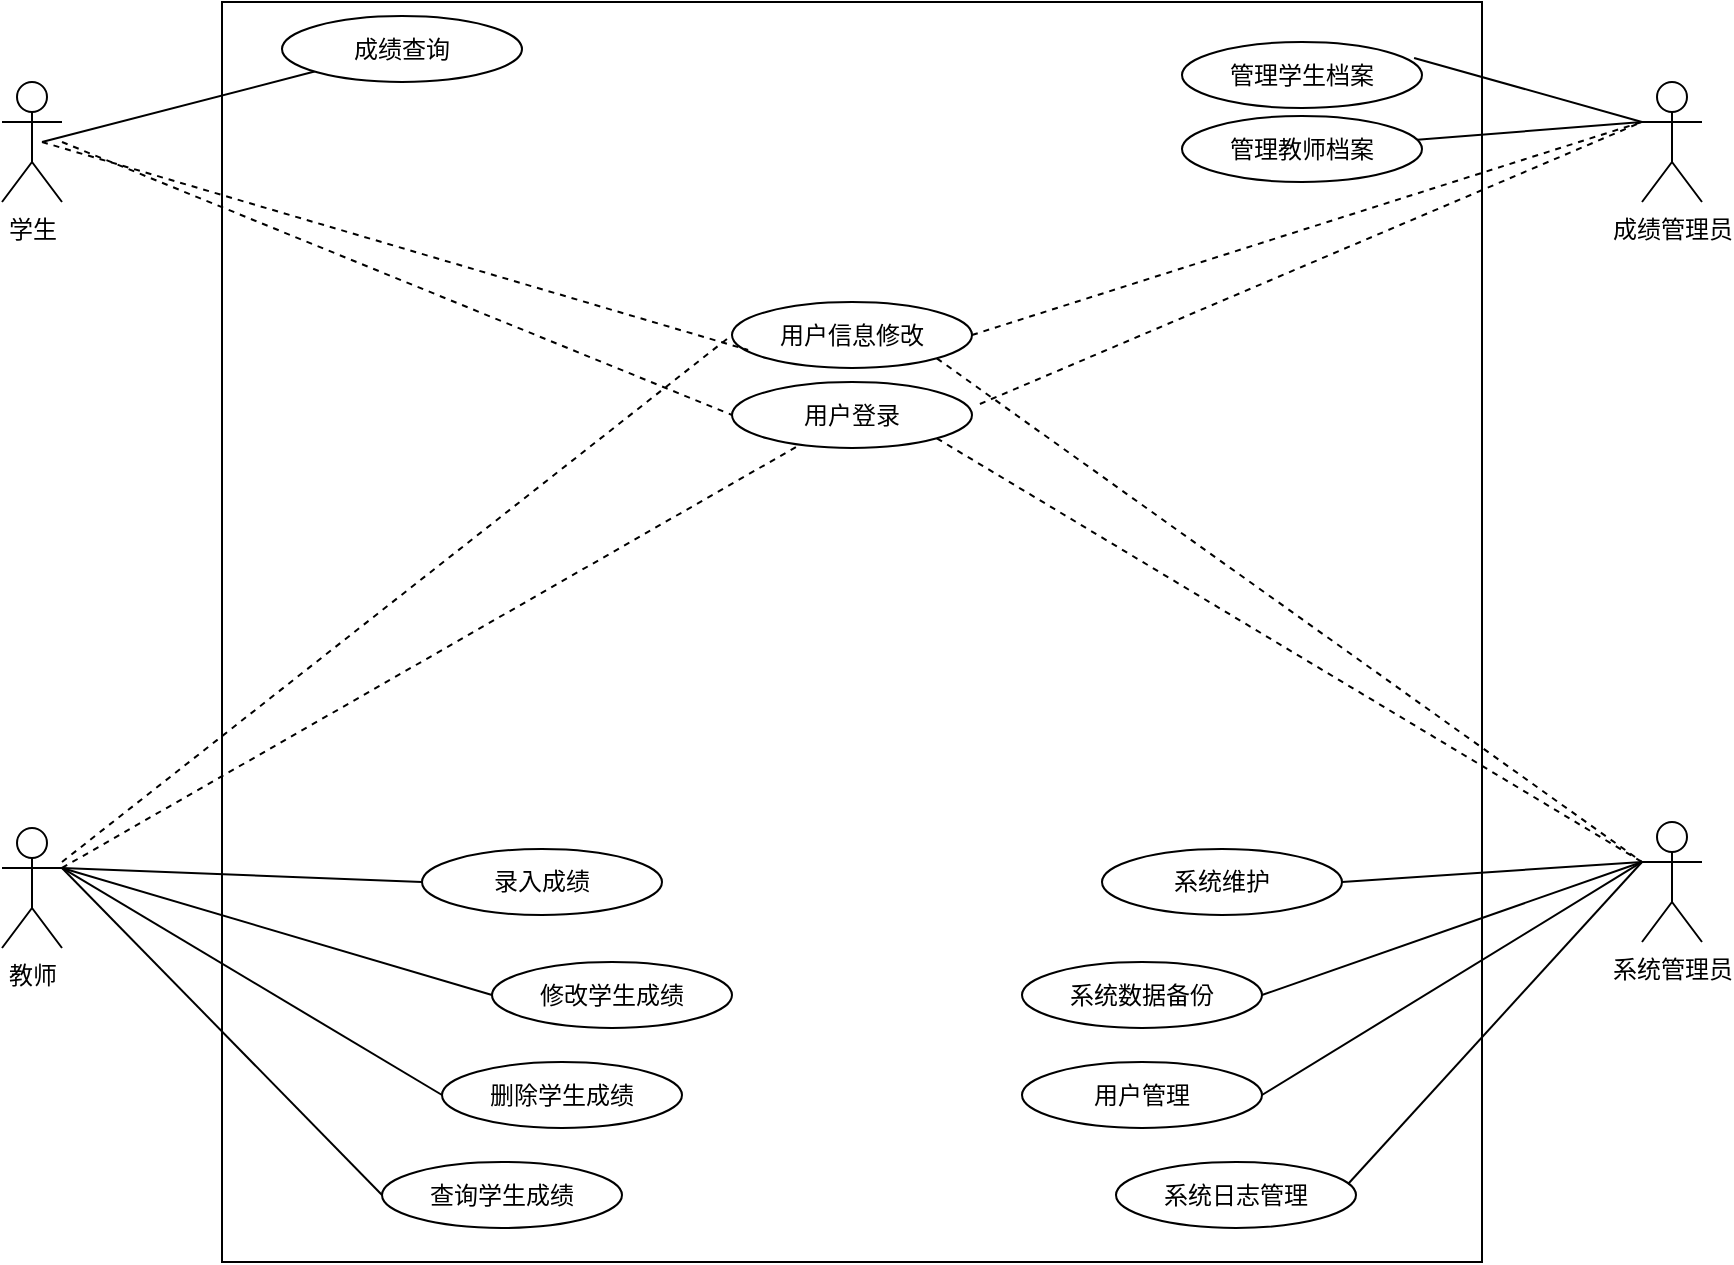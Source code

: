 <mxfile version="21.8.2" type="github">
  <diagram name="第 1 页" id="JEW84IEkXDqigqjq7rxe">
    <mxGraphModel dx="1434" dy="1927" grid="1" gridSize="10" guides="1" tooltips="1" connect="1" arrows="1" fold="1" page="1" pageScale="1" pageWidth="827" pageHeight="1169" math="0" shadow="0">
      <root>
        <mxCell id="0" />
        <mxCell id="1" parent="0" />
        <mxCell id="Idv3CIi146qRPTqe8h8x-1" value="" style="whiteSpace=wrap;html=1;aspect=fixed;" vertex="1" parent="1">
          <mxGeometry x="380" y="-100" width="630" height="630" as="geometry" />
        </mxCell>
        <mxCell id="Idv3CIi146qRPTqe8h8x-2" value="学生" style="shape=umlActor;verticalLabelPosition=bottom;verticalAlign=top;html=1;outlineConnect=0;" vertex="1" parent="1">
          <mxGeometry x="270" y="-60" width="30" height="60" as="geometry" />
        </mxCell>
        <mxCell id="Idv3CIi146qRPTqe8h8x-5" value="" style="endArrow=none;html=1;rounded=0;" edge="1" parent="1" target="Idv3CIi146qRPTqe8h8x-6">
          <mxGeometry width="50" height="50" relative="1" as="geometry">
            <mxPoint x="290" y="-30" as="sourcePoint" />
            <mxPoint x="340" y="-80" as="targetPoint" />
          </mxGeometry>
        </mxCell>
        <mxCell id="Idv3CIi146qRPTqe8h8x-6" value="成绩查询" style="ellipse;whiteSpace=wrap;html=1;" vertex="1" parent="1">
          <mxGeometry x="410" y="-93" width="120" height="33" as="geometry" />
        </mxCell>
        <mxCell id="Idv3CIi146qRPTqe8h8x-7" value="用户信息修改" style="ellipse;whiteSpace=wrap;html=1;" vertex="1" parent="1">
          <mxGeometry x="635" y="50" width="120" height="33" as="geometry" />
        </mxCell>
        <mxCell id="Idv3CIi146qRPTqe8h8x-8" value="用户登录" style="ellipse;whiteSpace=wrap;html=1;" vertex="1" parent="1">
          <mxGeometry x="635" y="90" width="120" height="33" as="geometry" />
        </mxCell>
        <mxCell id="Idv3CIi146qRPTqe8h8x-9" value="" style="endArrow=none;html=1;rounded=0;entryX=0.067;entryY=0.727;entryDx=0;entryDy=0;entryPerimeter=0;dashed=1;" edge="1" parent="1" target="Idv3CIi146qRPTqe8h8x-7">
          <mxGeometry width="50" height="50" relative="1" as="geometry">
            <mxPoint x="290" y="-30" as="sourcePoint" />
            <mxPoint x="340" y="-80" as="targetPoint" />
          </mxGeometry>
        </mxCell>
        <mxCell id="Idv3CIi146qRPTqe8h8x-10" value="" style="endArrow=none;html=1;rounded=0;entryX=0;entryY=0.5;entryDx=0;entryDy=0;dashed=1;" edge="1" parent="1" target="Idv3CIi146qRPTqe8h8x-8">
          <mxGeometry width="50" height="50" relative="1" as="geometry">
            <mxPoint x="300" y="-30" as="sourcePoint" />
            <mxPoint x="680" y="170" as="targetPoint" />
          </mxGeometry>
        </mxCell>
        <mxCell id="Idv3CIi146qRPTqe8h8x-11" value="教师" style="shape=umlActor;verticalLabelPosition=bottom;verticalAlign=top;html=1;outlineConnect=0;" vertex="1" parent="1">
          <mxGeometry x="270" y="313" width="30" height="60" as="geometry" />
        </mxCell>
        <mxCell id="Idv3CIi146qRPTqe8h8x-12" value="录入成绩" style="ellipse;whiteSpace=wrap;html=1;" vertex="1" parent="1">
          <mxGeometry x="480" y="323.5" width="120" height="33" as="geometry" />
        </mxCell>
        <mxCell id="Idv3CIi146qRPTqe8h8x-13" value="修改学生成绩" style="ellipse;whiteSpace=wrap;html=1;" vertex="1" parent="1">
          <mxGeometry x="515" y="380" width="120" height="33" as="geometry" />
        </mxCell>
        <mxCell id="Idv3CIi146qRPTqe8h8x-14" value="删除学生成绩" style="ellipse;whiteSpace=wrap;html=1;" vertex="1" parent="1">
          <mxGeometry x="490" y="430" width="120" height="33" as="geometry" />
        </mxCell>
        <mxCell id="Idv3CIi146qRPTqe8h8x-15" value="" style="endArrow=none;html=1;rounded=0;exitX=1;exitY=0.333;exitDx=0;exitDy=0;exitPerimeter=0;entryX=0;entryY=0.5;entryDx=0;entryDy=0;" edge="1" parent="1" source="Idv3CIi146qRPTqe8h8x-11" target="Idv3CIi146qRPTqe8h8x-12">
          <mxGeometry width="50" height="50" relative="1" as="geometry">
            <mxPoint x="630" y="220" as="sourcePoint" />
            <mxPoint x="680" y="170" as="targetPoint" />
          </mxGeometry>
        </mxCell>
        <mxCell id="Idv3CIi146qRPTqe8h8x-16" value="" style="endArrow=none;html=1;rounded=0;entryX=0;entryY=0.5;entryDx=0;entryDy=0;exitX=1;exitY=0.333;exitDx=0;exitDy=0;exitPerimeter=0;" edge="1" parent="1" source="Idv3CIi146qRPTqe8h8x-11" target="Idv3CIi146qRPTqe8h8x-13">
          <mxGeometry width="50" height="50" relative="1" as="geometry">
            <mxPoint x="290" y="190" as="sourcePoint" />
            <mxPoint x="680" y="170" as="targetPoint" />
            <Array as="points" />
          </mxGeometry>
        </mxCell>
        <mxCell id="Idv3CIi146qRPTqe8h8x-17" value="" style="endArrow=none;html=1;rounded=0;exitX=1;exitY=0.333;exitDx=0;exitDy=0;exitPerimeter=0;entryX=0;entryY=0.5;entryDx=0;entryDy=0;" edge="1" parent="1" source="Idv3CIi146qRPTqe8h8x-11" target="Idv3CIi146qRPTqe8h8x-14">
          <mxGeometry width="50" height="50" relative="1" as="geometry">
            <mxPoint x="630" y="220" as="sourcePoint" />
            <mxPoint x="680" y="170" as="targetPoint" />
          </mxGeometry>
        </mxCell>
        <mxCell id="Idv3CIi146qRPTqe8h8x-18" value="" style="endArrow=none;html=1;rounded=0;dashed=1;exitX=1;exitY=0.333;exitDx=0;exitDy=0;exitPerimeter=0;" edge="1" parent="1" source="Idv3CIi146qRPTqe8h8x-11" target="Idv3CIi146qRPTqe8h8x-8">
          <mxGeometry width="50" height="50" relative="1" as="geometry">
            <mxPoint x="300" y="190" as="sourcePoint" />
            <mxPoint x="680" y="170" as="targetPoint" />
          </mxGeometry>
        </mxCell>
        <mxCell id="Idv3CIi146qRPTqe8h8x-19" value="查询学生成绩" style="ellipse;whiteSpace=wrap;html=1;" vertex="1" parent="1">
          <mxGeometry x="460" y="480" width="120" height="33" as="geometry" />
        </mxCell>
        <mxCell id="Idv3CIi146qRPTqe8h8x-20" value="" style="endArrow=none;html=1;rounded=0;entryX=0;entryY=0.5;entryDx=0;entryDy=0;dashed=1;" edge="1" parent="1" target="Idv3CIi146qRPTqe8h8x-7">
          <mxGeometry width="50" height="50" relative="1" as="geometry">
            <mxPoint x="300" y="330" as="sourcePoint" />
            <mxPoint x="680" y="170" as="targetPoint" />
          </mxGeometry>
        </mxCell>
        <mxCell id="Idv3CIi146qRPTqe8h8x-21" value="" style="endArrow=none;html=1;rounded=0;exitX=1;exitY=0.333;exitDx=0;exitDy=0;exitPerimeter=0;entryX=0;entryY=0.5;entryDx=0;entryDy=0;" edge="1" parent="1" source="Idv3CIi146qRPTqe8h8x-11" target="Idv3CIi146qRPTqe8h8x-19">
          <mxGeometry width="50" height="50" relative="1" as="geometry">
            <mxPoint x="630" y="220" as="sourcePoint" />
            <mxPoint x="680" y="170" as="targetPoint" />
          </mxGeometry>
        </mxCell>
        <mxCell id="Idv3CIi146qRPTqe8h8x-23" value="" style="endArrow=none;html=1;rounded=0;entryX=0;entryY=0.333;entryDx=0;entryDy=0;entryPerimeter=0;exitX=1;exitY=0.5;exitDx=0;exitDy=0;dashed=1;" edge="1" parent="1" source="Idv3CIi146qRPTqe8h8x-7" target="Idv3CIi146qRPTqe8h8x-22">
          <mxGeometry width="50" height="50" relative="1" as="geometry">
            <mxPoint x="630" y="220" as="sourcePoint" />
            <mxPoint x="680" y="170" as="targetPoint" />
          </mxGeometry>
        </mxCell>
        <mxCell id="Idv3CIi146qRPTqe8h8x-24" value="" style="endArrow=none;html=1;rounded=0;exitX=1.033;exitY=0.333;exitDx=0;exitDy=0;exitPerimeter=0;dashed=1;entryX=0;entryY=0.333;entryDx=0;entryDy=0;entryPerimeter=0;" edge="1" parent="1" source="Idv3CIi146qRPTqe8h8x-8" target="Idv3CIi146qRPTqe8h8x-22">
          <mxGeometry width="50" height="50" relative="1" as="geometry">
            <mxPoint x="630" y="220" as="sourcePoint" />
            <mxPoint x="1120" y="-50" as="targetPoint" />
          </mxGeometry>
        </mxCell>
        <mxCell id="Idv3CIi146qRPTqe8h8x-25" value="管理学生档案" style="ellipse;whiteSpace=wrap;html=1;" vertex="1" parent="1">
          <mxGeometry x="860" y="-80" width="120" height="33" as="geometry" />
        </mxCell>
        <mxCell id="Idv3CIi146qRPTqe8h8x-26" value="管理教师档案" style="ellipse;whiteSpace=wrap;html=1;" vertex="1" parent="1">
          <mxGeometry x="860" y="-43" width="120" height="33" as="geometry" />
        </mxCell>
        <mxCell id="Idv3CIi146qRPTqe8h8x-28" value="" style="endArrow=none;html=1;rounded=0;entryX=0;entryY=0.333;entryDx=0;entryDy=0;entryPerimeter=0;" edge="1" parent="1" source="Idv3CIi146qRPTqe8h8x-26" target="Idv3CIi146qRPTqe8h8x-22">
          <mxGeometry width="50" height="50" relative="1" as="geometry">
            <mxPoint x="986" y="-62" as="sourcePoint" />
            <mxPoint x="1120" y="-50" as="targetPoint" />
          </mxGeometry>
        </mxCell>
        <mxCell id="Idv3CIi146qRPTqe8h8x-29" value="系统管理员" style="shape=umlActor;verticalLabelPosition=bottom;verticalAlign=top;html=1;outlineConnect=0;" vertex="1" parent="1">
          <mxGeometry x="1090" y="310" width="30" height="60" as="geometry" />
        </mxCell>
        <mxCell id="Idv3CIi146qRPTqe8h8x-30" value="系统维护" style="ellipse;whiteSpace=wrap;html=1;" vertex="1" parent="1">
          <mxGeometry x="820" y="323.5" width="120" height="33" as="geometry" />
        </mxCell>
        <mxCell id="Idv3CIi146qRPTqe8h8x-31" value="系统数据备份" style="ellipse;whiteSpace=wrap;html=1;" vertex="1" parent="1">
          <mxGeometry x="780" y="380" width="120" height="33" as="geometry" />
        </mxCell>
        <mxCell id="Idv3CIi146qRPTqe8h8x-32" value="用户管理" style="ellipse;whiteSpace=wrap;html=1;" vertex="1" parent="1">
          <mxGeometry x="780" y="430" width="120" height="33" as="geometry" />
        </mxCell>
        <mxCell id="Idv3CIi146qRPTqe8h8x-33" value="系统日志管理" style="ellipse;whiteSpace=wrap;html=1;" vertex="1" parent="1">
          <mxGeometry x="827" y="480" width="120" height="33" as="geometry" />
        </mxCell>
        <mxCell id="Idv3CIi146qRPTqe8h8x-34" value="" style="endArrow=none;html=1;rounded=0;entryX=0;entryY=0.333;entryDx=0;entryDy=0;entryPerimeter=0;exitX=1;exitY=0.5;exitDx=0;exitDy=0;" edge="1" parent="1" source="Idv3CIi146qRPTqe8h8x-30" target="Idv3CIi146qRPTqe8h8x-29">
          <mxGeometry width="50" height="50" relative="1" as="geometry">
            <mxPoint x="630" y="220" as="sourcePoint" />
            <mxPoint x="680" y="170" as="targetPoint" />
          </mxGeometry>
        </mxCell>
        <mxCell id="Idv3CIi146qRPTqe8h8x-35" value="" style="endArrow=none;html=1;rounded=0;entryX=0;entryY=0.333;entryDx=0;entryDy=0;entryPerimeter=0;exitX=1;exitY=1;exitDx=0;exitDy=0;dashed=1;" edge="1" parent="1" source="Idv3CIi146qRPTqe8h8x-7" target="Idv3CIi146qRPTqe8h8x-29">
          <mxGeometry width="50" height="50" relative="1" as="geometry">
            <mxPoint x="630" y="220" as="sourcePoint" />
            <mxPoint x="680" y="170" as="targetPoint" />
          </mxGeometry>
        </mxCell>
        <mxCell id="Idv3CIi146qRPTqe8h8x-36" value="" style="endArrow=none;html=1;rounded=0;entryX=0;entryY=0.333;entryDx=0;entryDy=0;entryPerimeter=0;exitX=1;exitY=1;exitDx=0;exitDy=0;dashed=1;" edge="1" parent="1" source="Idv3CIi146qRPTqe8h8x-8" target="Idv3CIi146qRPTqe8h8x-29">
          <mxGeometry width="50" height="50" relative="1" as="geometry">
            <mxPoint x="630" y="220" as="sourcePoint" />
            <mxPoint x="680" y="170" as="targetPoint" />
          </mxGeometry>
        </mxCell>
        <mxCell id="Idv3CIi146qRPTqe8h8x-37" value="" style="endArrow=none;html=1;rounded=0;exitX=1;exitY=0.5;exitDx=0;exitDy=0;" edge="1" parent="1" source="Idv3CIi146qRPTqe8h8x-31">
          <mxGeometry width="50" height="50" relative="1" as="geometry">
            <mxPoint x="950" y="350" as="sourcePoint" />
            <mxPoint x="1090" y="330" as="targetPoint" />
          </mxGeometry>
        </mxCell>
        <mxCell id="Idv3CIi146qRPTqe8h8x-38" value="" style="endArrow=none;html=1;rounded=0;exitX=1;exitY=0.5;exitDx=0;exitDy=0;entryX=0;entryY=0.333;entryDx=0;entryDy=0;entryPerimeter=0;" edge="1" parent="1" source="Idv3CIi146qRPTqe8h8x-32" target="Idv3CIi146qRPTqe8h8x-29">
          <mxGeometry width="50" height="50" relative="1" as="geometry">
            <mxPoint x="910" y="407" as="sourcePoint" />
            <mxPoint x="1130" y="340" as="targetPoint" />
          </mxGeometry>
        </mxCell>
        <mxCell id="Idv3CIi146qRPTqe8h8x-39" value="" style="endArrow=none;html=1;rounded=0;exitX=0.967;exitY=0.333;exitDx=0;exitDy=0;exitPerimeter=0;" edge="1" parent="1" source="Idv3CIi146qRPTqe8h8x-33">
          <mxGeometry width="50" height="50" relative="1" as="geometry">
            <mxPoint x="910" y="457" as="sourcePoint" />
            <mxPoint x="1090" y="330" as="targetPoint" />
          </mxGeometry>
        </mxCell>
        <mxCell id="Idv3CIi146qRPTqe8h8x-40" value="" style="endArrow=none;html=1;rounded=0;exitX=0.967;exitY=0.242;exitDx=0;exitDy=0;exitPerimeter=0;entryX=0;entryY=0.333;entryDx=0;entryDy=0;entryPerimeter=0;" edge="1" parent="1" source="Idv3CIi146qRPTqe8h8x-25" target="Idv3CIi146qRPTqe8h8x-22">
          <mxGeometry width="50" height="50" relative="1" as="geometry">
            <mxPoint x="976" y="-72" as="sourcePoint" />
            <mxPoint x="1120" y="-50" as="targetPoint" />
          </mxGeometry>
        </mxCell>
        <mxCell id="Idv3CIi146qRPTqe8h8x-22" value="成绩管理员" style="shape=umlActor;verticalLabelPosition=bottom;verticalAlign=top;html=1;outlineConnect=0;" vertex="1" parent="1">
          <mxGeometry x="1090" y="-60" width="30" height="60" as="geometry" />
        </mxCell>
      </root>
    </mxGraphModel>
  </diagram>
</mxfile>

